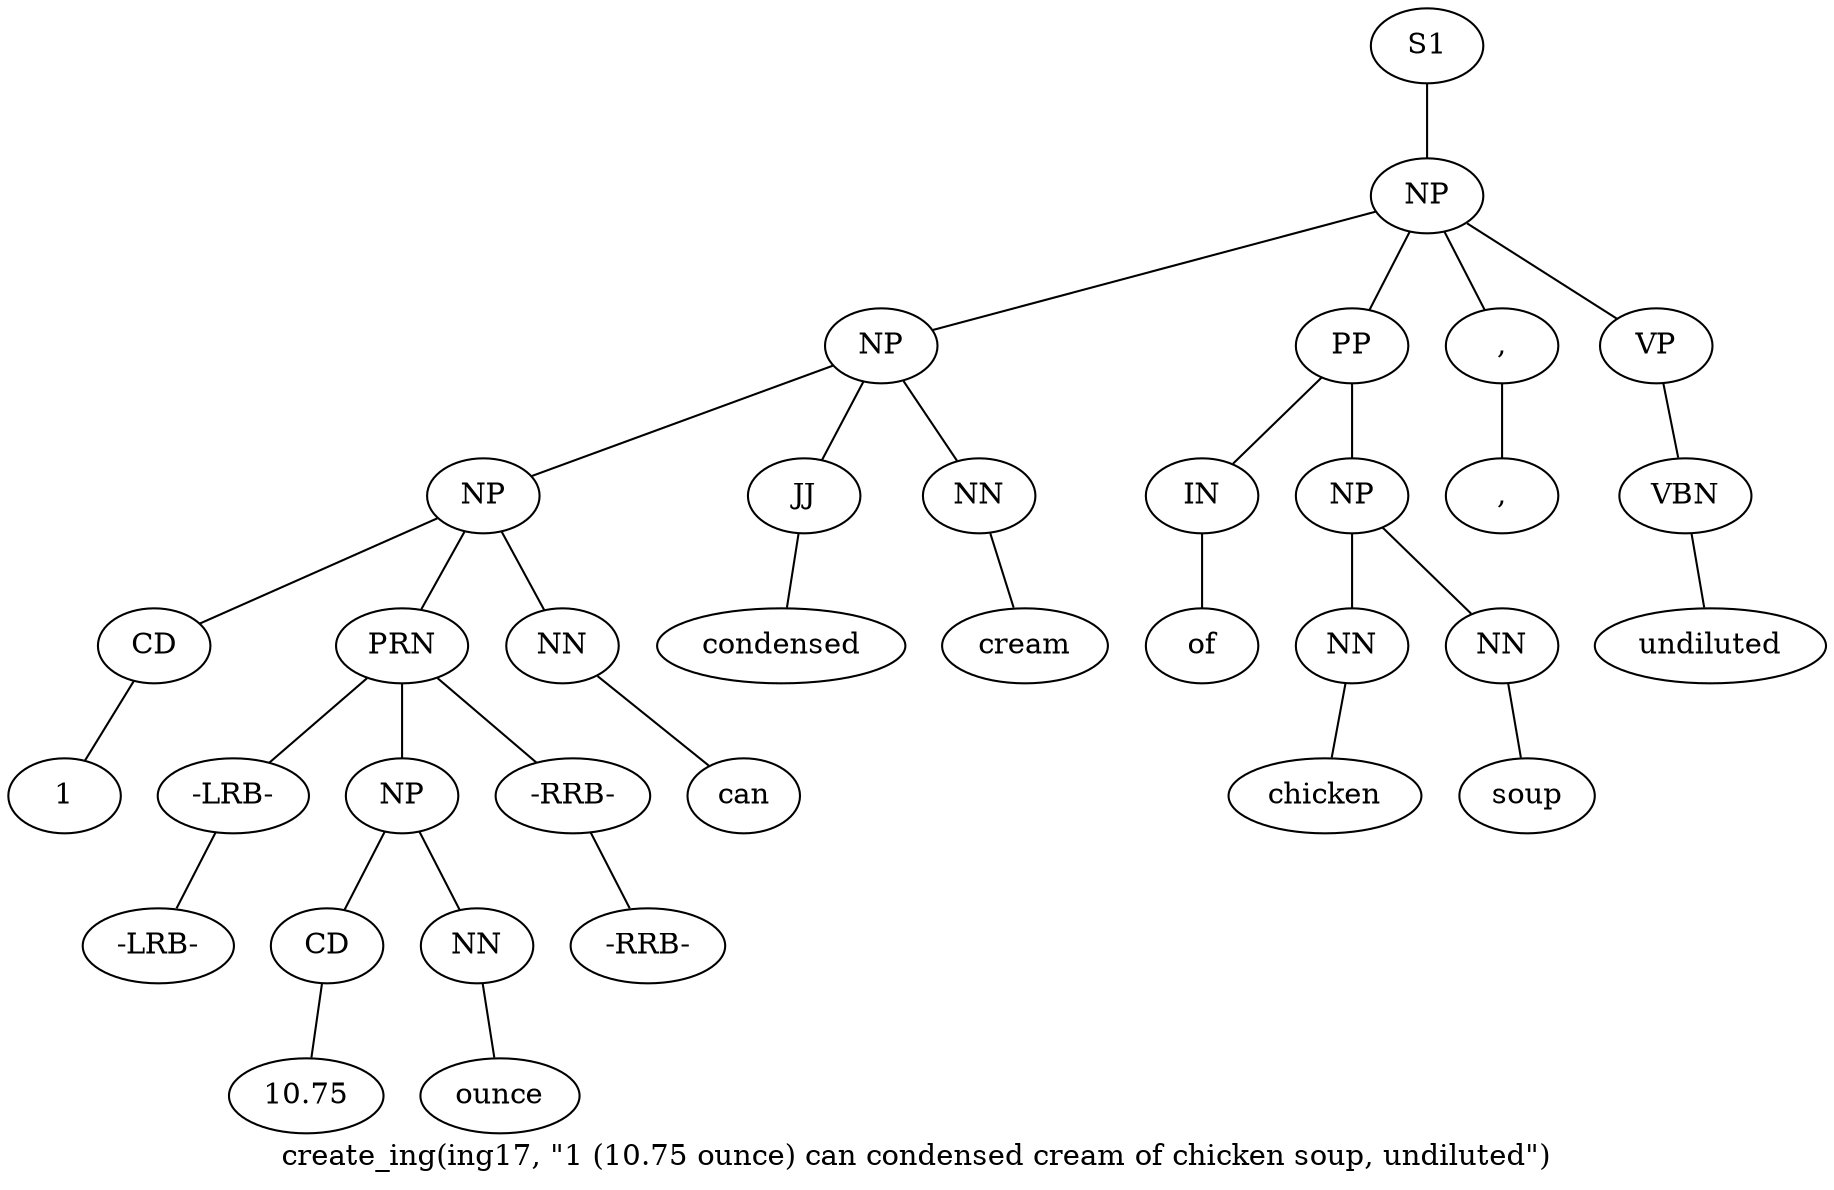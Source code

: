 graph SyntaxGraph {
	label = "create_ing(ing17, \"1 (10.75 ounce) can condensed cream of chicken soup, undiluted\")";
	Node0 [label="S1"];
	Node1 [label="NP"];
	Node2 [label="NP"];
	Node3 [label="NP"];
	Node4 [label="CD"];
	Node5 [label="1"];
	Node6 [label="PRN"];
	Node7 [label="-LRB-"];
	Node8 [label="-LRB-"];
	Node9 [label="NP"];
	Node10 [label="CD"];
	Node11 [label="10.75"];
	Node12 [label="NN"];
	Node13 [label="ounce"];
	Node14 [label="-RRB-"];
	Node15 [label="-RRB-"];
	Node16 [label="NN"];
	Node17 [label="can"];
	Node18 [label="JJ"];
	Node19 [label="condensed"];
	Node20 [label="NN"];
	Node21 [label="cream"];
	Node22 [label="PP"];
	Node23 [label="IN"];
	Node24 [label="of"];
	Node25 [label="NP"];
	Node26 [label="NN"];
	Node27 [label="chicken"];
	Node28 [label="NN"];
	Node29 [label="soup"];
	Node30 [label=","];
	Node31 [label=","];
	Node32 [label="VP"];
	Node33 [label="VBN"];
	Node34 [label="undiluted"];

	Node0 -- Node1;
	Node1 -- Node2;
	Node1 -- Node22;
	Node1 -- Node30;
	Node1 -- Node32;
	Node2 -- Node3;
	Node2 -- Node18;
	Node2 -- Node20;
	Node3 -- Node4;
	Node3 -- Node6;
	Node3 -- Node16;
	Node4 -- Node5;
	Node6 -- Node7;
	Node6 -- Node9;
	Node6 -- Node14;
	Node7 -- Node8;
	Node9 -- Node10;
	Node9 -- Node12;
	Node10 -- Node11;
	Node12 -- Node13;
	Node14 -- Node15;
	Node16 -- Node17;
	Node18 -- Node19;
	Node20 -- Node21;
	Node22 -- Node23;
	Node22 -- Node25;
	Node23 -- Node24;
	Node25 -- Node26;
	Node25 -- Node28;
	Node26 -- Node27;
	Node28 -- Node29;
	Node30 -- Node31;
	Node32 -- Node33;
	Node33 -- Node34;
}